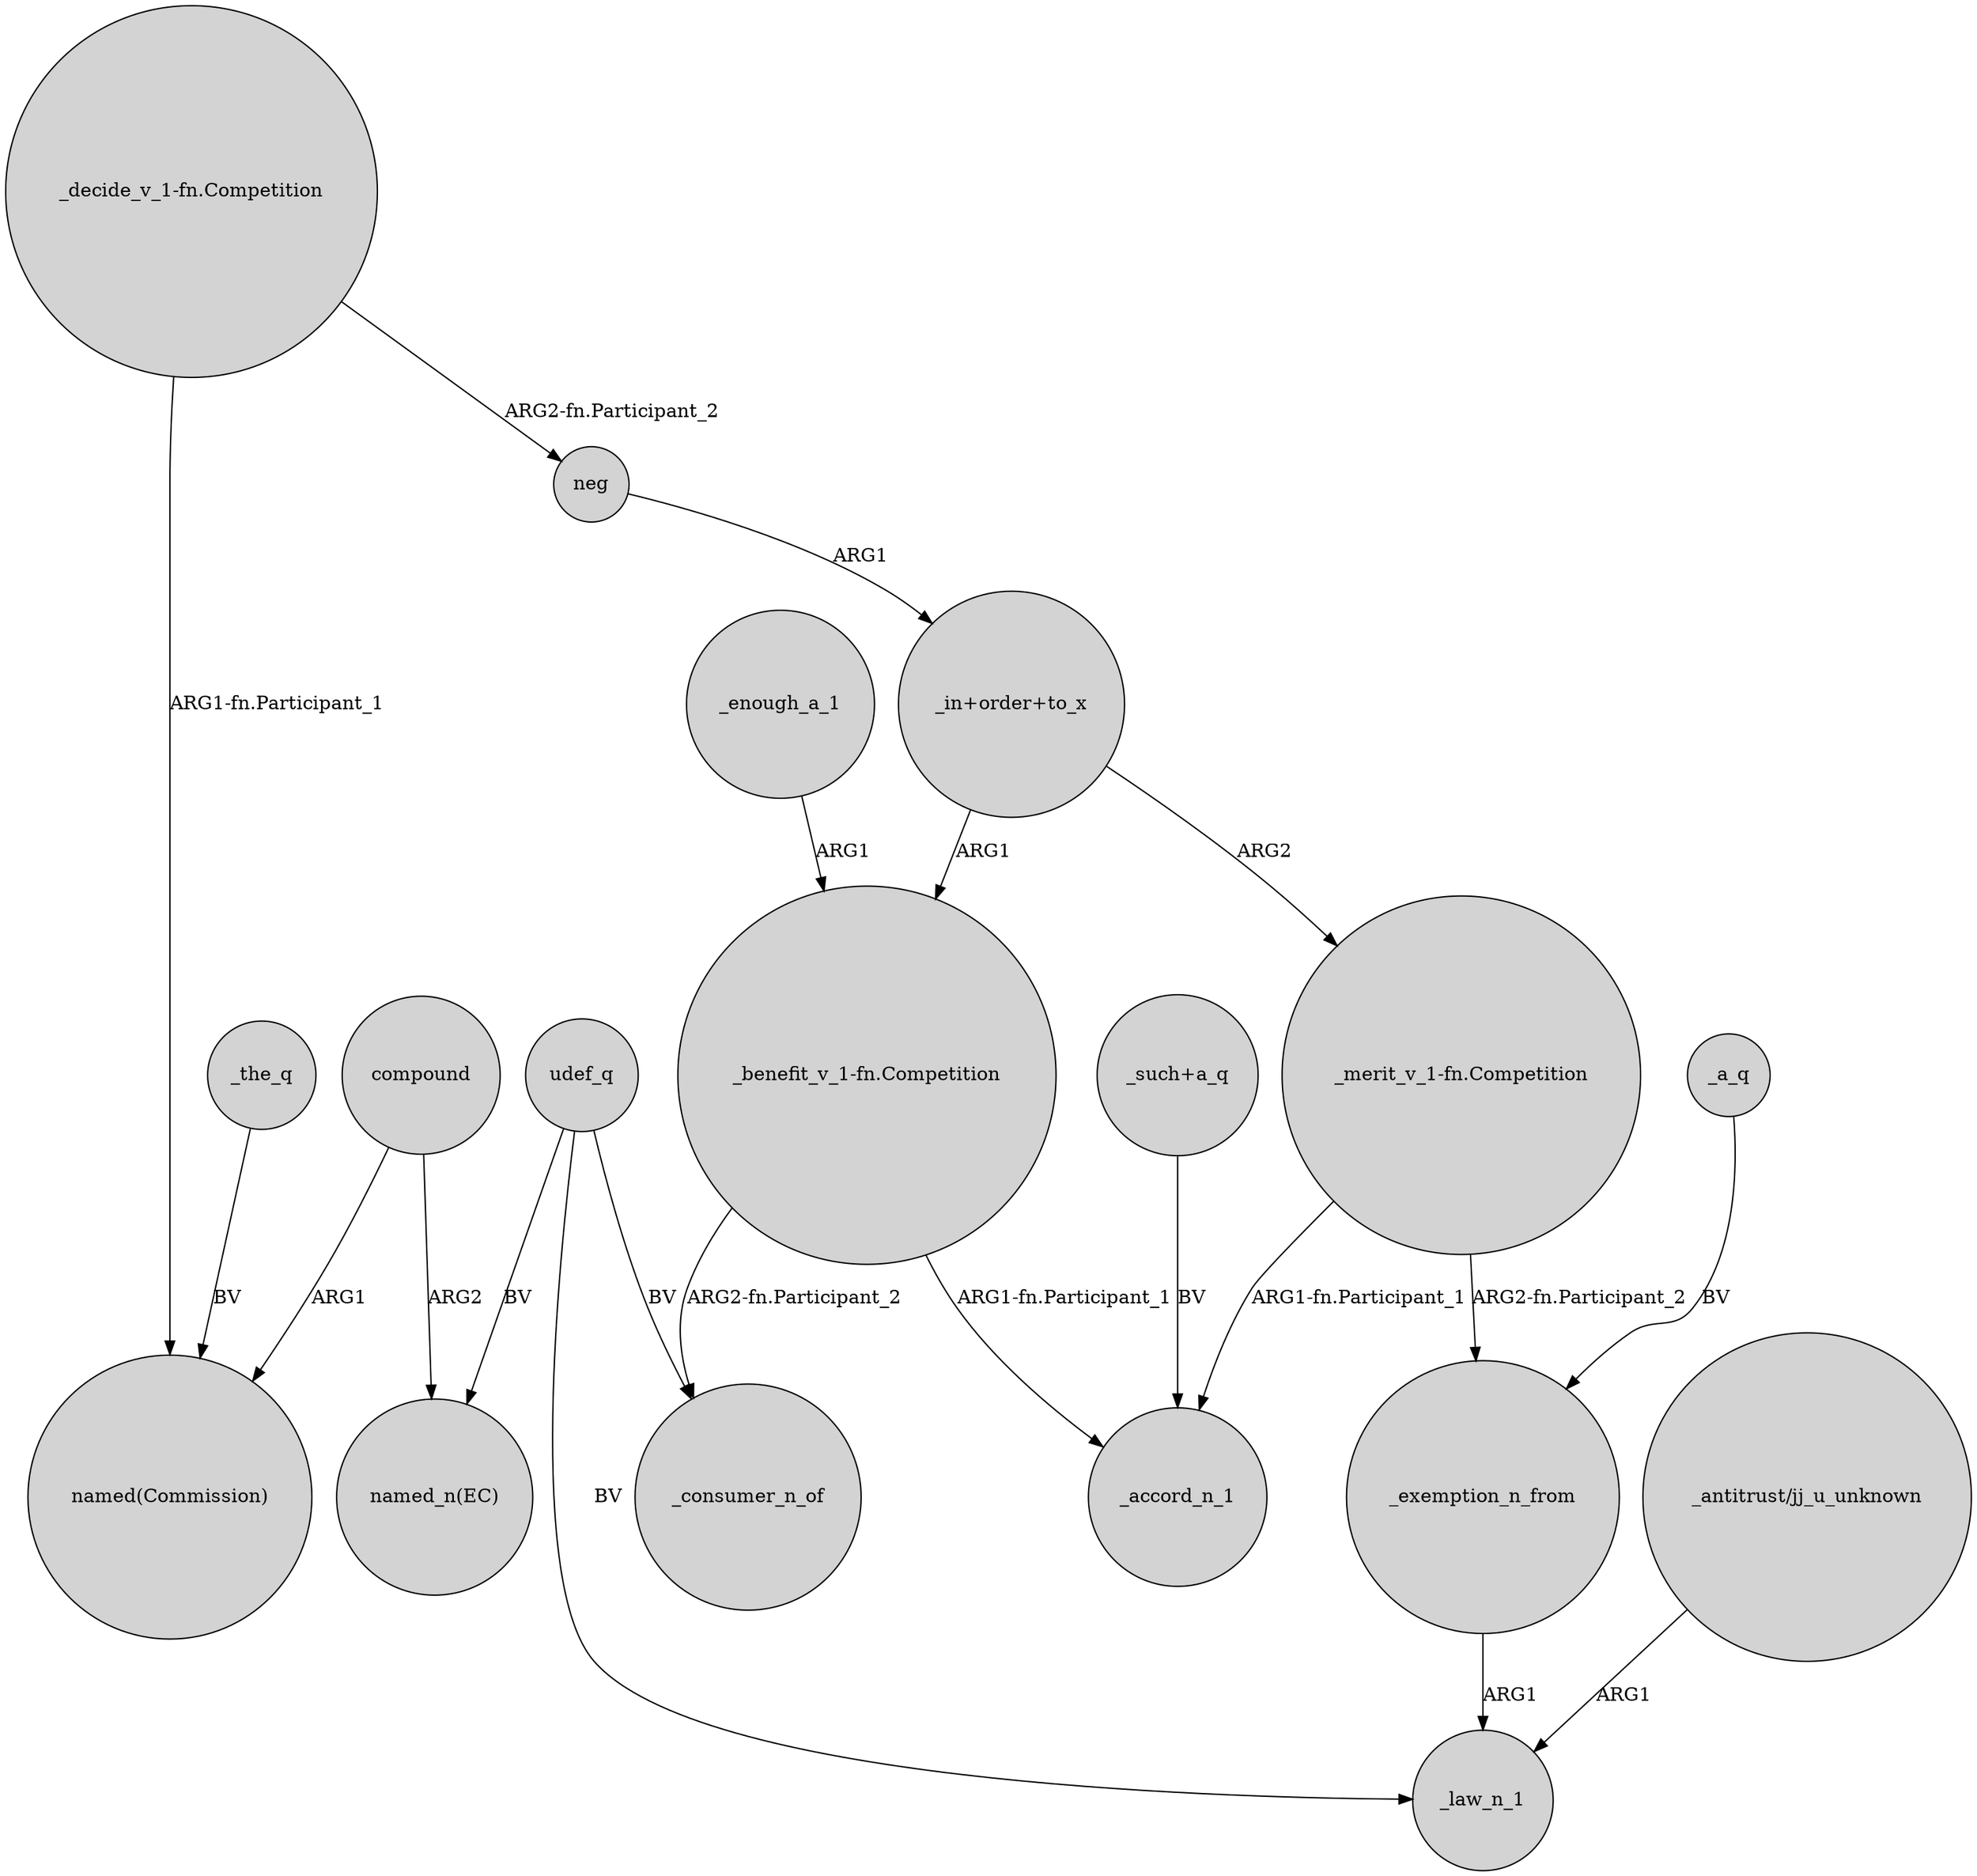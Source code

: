 digraph {
	node [shape=circle style=filled]
	"_decide_v_1-fn.Competition" -> "named(Commission)" [label="ARG1-fn.Participant_1"]
	"_merit_v_1-fn.Competition" -> _accord_n_1 [label="ARG1-fn.Participant_1"]
	compound -> "named_n(EC)" [label=ARG2]
	compound -> "named(Commission)" [label=ARG1]
	"_decide_v_1-fn.Competition" -> neg [label="ARG2-fn.Participant_2"]
	"_such+a_q" -> _accord_n_1 [label=BV]
	"_in+order+to_x" -> "_benefit_v_1-fn.Competition" [label=ARG1]
	neg -> "_in+order+to_x" [label=ARG1]
	_the_q -> "named(Commission)" [label=BV]
	"_in+order+to_x" -> "_merit_v_1-fn.Competition" [label=ARG2]
	"_benefit_v_1-fn.Competition" -> _consumer_n_of [label="ARG2-fn.Participant_2"]
	_enough_a_1 -> "_benefit_v_1-fn.Competition" [label=ARG1]
	_a_q -> _exemption_n_from [label=BV]
	udef_q -> "named_n(EC)" [label=BV]
	_exemption_n_from -> _law_n_1 [label=ARG1]
	udef_q -> _consumer_n_of [label=BV]
	"_benefit_v_1-fn.Competition" -> _accord_n_1 [label="ARG1-fn.Participant_1"]
	"_antitrust/jj_u_unknown" -> _law_n_1 [label=ARG1]
	udef_q -> _law_n_1 [label=BV]
	"_merit_v_1-fn.Competition" -> _exemption_n_from [label="ARG2-fn.Participant_2"]
}
